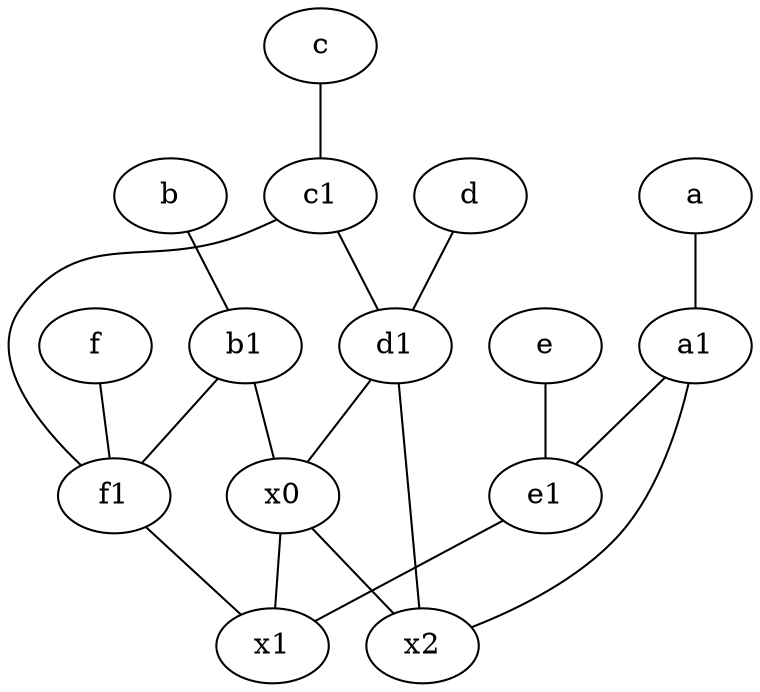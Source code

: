 graph {
	node [labelfontsize=50]
	x0 [labelfontsize=50]
	d1 [labelfontsize=50 pos="3,5!"]
	f1 [labelfontsize=50 pos="3,8!"]
	b [labelfontsize=50 pos="10,4!"]
	f [labelfontsize=50 pos="3,9!"]
	d [labelfontsize=50 pos="2,5!"]
	a [labelfontsize=50 pos="8,2!"]
	c1 [labelfontsize=50 pos="4.5,3!"]
	x1 [labelfontsize=50]
	c [labelfontsize=50 pos="4.5,2!"]
	b1 [labelfontsize=50 pos="9,4!"]
	x2 [labelfontsize=50]
	a1 [labelfontsize=50 pos="8,3!"]
	e [labelfontsize=50 pos="7,9!"]
	e1 [labelfontsize=50 pos="7,7!"]
	c1 -- f1
	c -- c1
	x0 -- x2
	a1 -- e1
	e -- e1
	a1 -- x2
	x0 -- x1
	a -- a1
	c1 -- d1
	f -- f1
	d -- d1
	d1 -- x0
	b1 -- f1
	e1 -- x1
	b -- b1
	d1 -- x2
	b1 -- x0
	f1 -- x1
}

